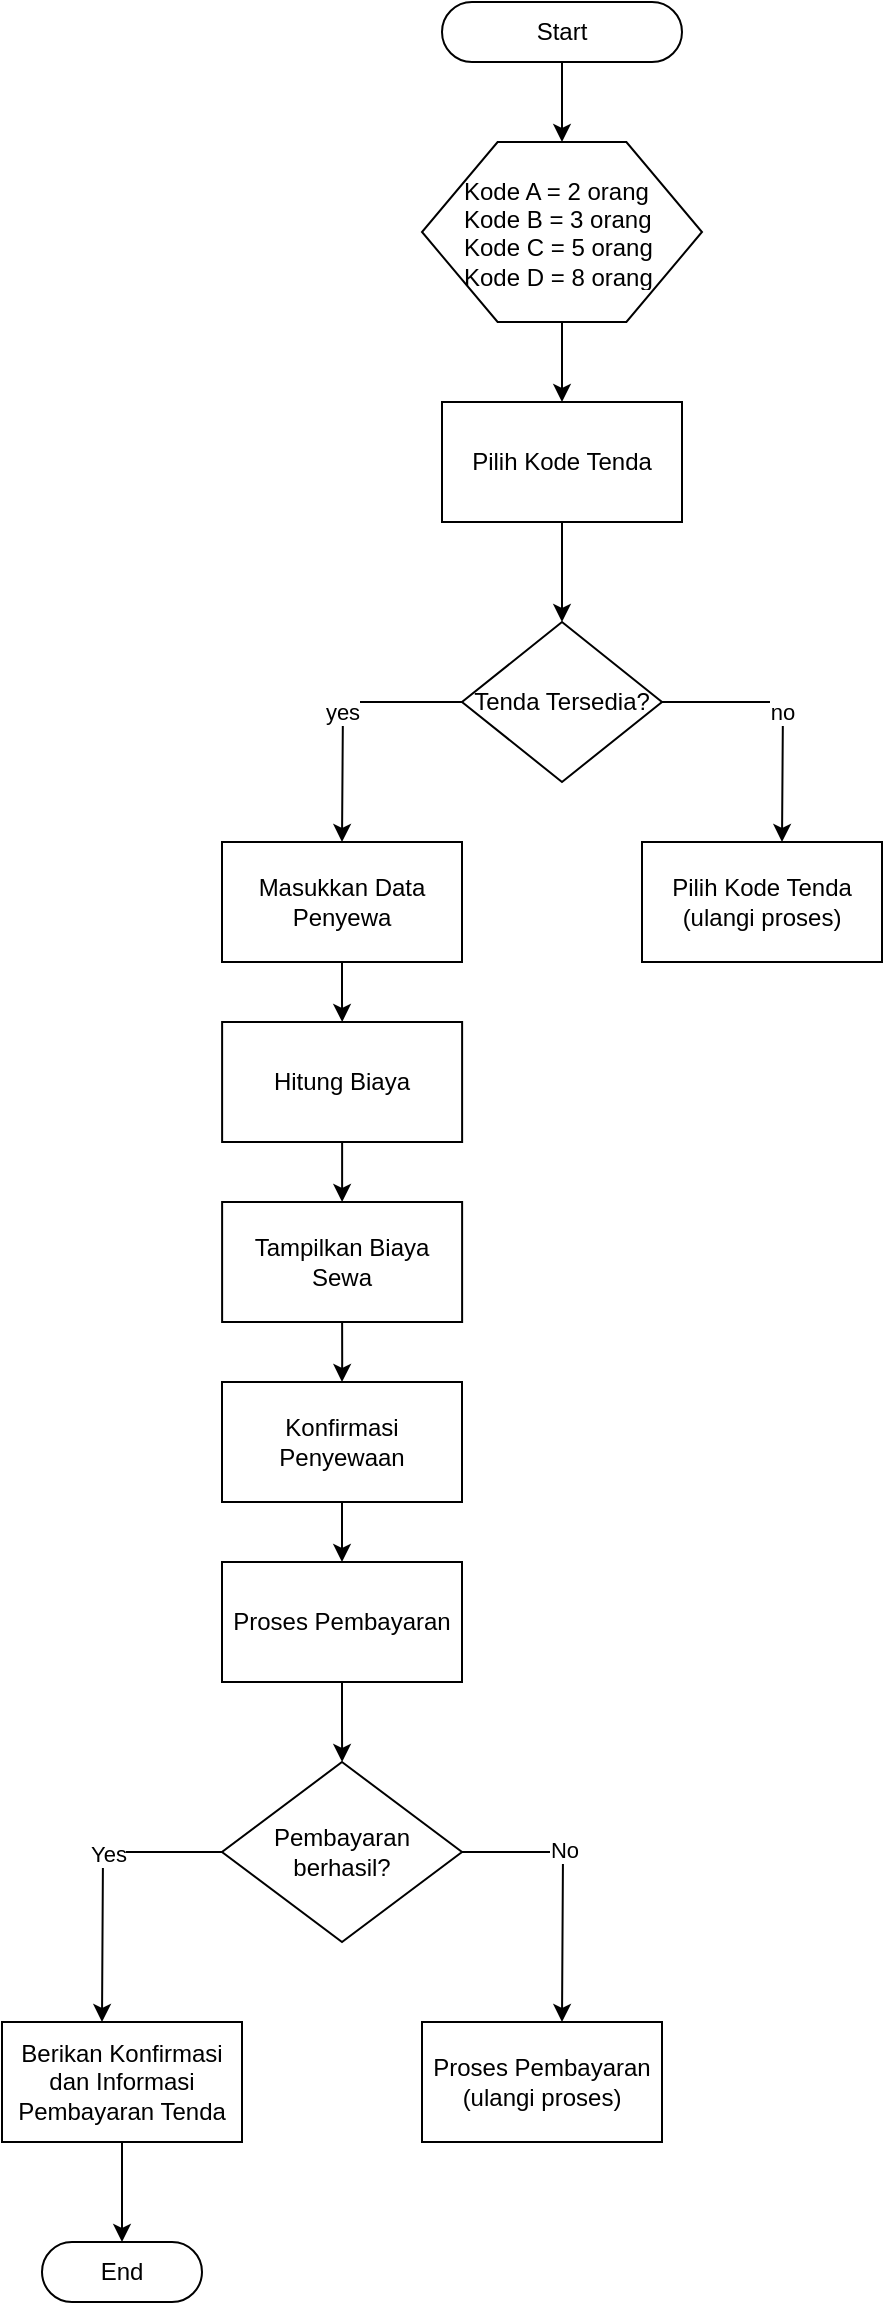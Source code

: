 <mxfile version="24.6.1" type="github">
  <diagram name="Page-1" id="edf60f1a-56cd-e834-aa8a-f176f3a09ee4">
    <mxGraphModel dx="2027" dy="579" grid="1" gridSize="10" guides="1" tooltips="1" connect="1" arrows="1" fold="1" page="1" pageScale="1" pageWidth="1100" pageHeight="850" background="none" math="0" shadow="0">
      <root>
        <mxCell id="0" />
        <mxCell id="1" parent="0" />
        <mxCell id="3Dvt1M0W_FzMuvrTinT6-31" style="edgeStyle=orthogonalEdgeStyle;rounded=0;orthogonalLoop=1;jettySize=auto;html=1;exitX=0.5;exitY=1;exitDx=0;exitDy=0;entryX=0.5;entryY=0;entryDx=0;entryDy=0;" edge="1" parent="1" source="3Dvt1M0W_FzMuvrTinT6-3" target="3Dvt1M0W_FzMuvrTinT6-30">
          <mxGeometry relative="1" as="geometry" />
        </mxCell>
        <mxCell id="3Dvt1M0W_FzMuvrTinT6-3" value="" style="verticalLabelPosition=bottom;verticalAlign=top;html=1;shape=hexagon;perimeter=hexagonPerimeter2;arcSize=6;size=0.27;" vertex="1" parent="1">
          <mxGeometry x="180" y="290" width="140" height="90" as="geometry" />
        </mxCell>
        <mxCell id="3Dvt1M0W_FzMuvrTinT6-7" value="Kode A = 2 orang&lt;div&gt;Kode B = 3 orang&lt;/div&gt;&lt;div&gt;Kode C = 5&lt;span style=&quot;background-color: initial;&quot;&gt;&amp;nbsp;orang&lt;/span&gt;&lt;/div&gt;&lt;div&gt;Kode D = 8 orang&lt;/div&gt;" style="text;strokeColor=none;fillColor=none;align=left;verticalAlign=middle;spacingLeft=4;spacingRight=4;overflow=hidden;points=[[0,0.5],[1,0.5]];portConstraint=eastwest;rotatable=0;whiteSpace=wrap;html=1;" vertex="1" parent="1">
          <mxGeometry x="195" y="305" width="110" height="60" as="geometry" />
        </mxCell>
        <mxCell id="3Dvt1M0W_FzMuvrTinT6-15" style="edgeStyle=orthogonalEdgeStyle;rounded=0;orthogonalLoop=1;jettySize=auto;html=1;exitX=0.5;exitY=1;exitDx=0;exitDy=0;" edge="1" parent="1">
          <mxGeometry relative="1" as="geometry">
            <mxPoint x="249.471" y="470.412" as="targetPoint" />
            <mxPoint x="250" y="470" as="sourcePoint" />
          </mxGeometry>
        </mxCell>
        <mxCell id="3Dvt1M0W_FzMuvrTinT6-25" value="no" style="edgeStyle=orthogonalEdgeStyle;rounded=0;orthogonalLoop=1;jettySize=auto;html=1;exitX=1;exitY=0.5;exitDx=0;exitDy=0;" edge="1" parent="1" source="3Dvt1M0W_FzMuvrTinT6-24">
          <mxGeometry relative="1" as="geometry">
            <mxPoint x="360" y="640" as="targetPoint" />
          </mxGeometry>
        </mxCell>
        <mxCell id="3Dvt1M0W_FzMuvrTinT6-26" value="yes" style="edgeStyle=orthogonalEdgeStyle;rounded=0;orthogonalLoop=1;jettySize=auto;html=1;exitX=0;exitY=0.5;exitDx=0;exitDy=0;" edge="1" parent="1" source="3Dvt1M0W_FzMuvrTinT6-24">
          <mxGeometry relative="1" as="geometry">
            <mxPoint x="140" y="640.0" as="targetPoint" />
          </mxGeometry>
        </mxCell>
        <mxCell id="3Dvt1M0W_FzMuvrTinT6-24" value="Tenda Tersedia?" style="shape=rhombus;html=1;dashed=0;whiteSpace=wrap;perimeter=rhombusPerimeter;" vertex="1" parent="1">
          <mxGeometry x="200" y="530" width="100" height="80" as="geometry" />
        </mxCell>
        <mxCell id="3Dvt1M0W_FzMuvrTinT6-34" style="edgeStyle=orthogonalEdgeStyle;rounded=0;orthogonalLoop=1;jettySize=auto;html=1;exitX=0.5;exitY=1;exitDx=0;exitDy=0;" edge="1" parent="1" source="3Dvt1M0W_FzMuvrTinT6-29" target="3Dvt1M0W_FzMuvrTinT6-35">
          <mxGeometry relative="1" as="geometry">
            <mxPoint x="140.059" y="760.0" as="targetPoint" />
          </mxGeometry>
        </mxCell>
        <mxCell id="3Dvt1M0W_FzMuvrTinT6-29" value="Masukkan Data Penyewa" style="rounded=0;whiteSpace=wrap;html=1;" vertex="1" parent="1">
          <mxGeometry x="80" y="640" width="120" height="60" as="geometry" />
        </mxCell>
        <mxCell id="3Dvt1M0W_FzMuvrTinT6-32" style="edgeStyle=orthogonalEdgeStyle;rounded=0;orthogonalLoop=1;jettySize=auto;html=1;exitX=0.5;exitY=1;exitDx=0;exitDy=0;entryX=0.5;entryY=0;entryDx=0;entryDy=0;" edge="1" parent="1" source="3Dvt1M0W_FzMuvrTinT6-30" target="3Dvt1M0W_FzMuvrTinT6-24">
          <mxGeometry relative="1" as="geometry" />
        </mxCell>
        <mxCell id="3Dvt1M0W_FzMuvrTinT6-30" value="Pilih Kode Tenda" style="rounded=0;whiteSpace=wrap;html=1;" vertex="1" parent="1">
          <mxGeometry x="190" y="420" width="120" height="60" as="geometry" />
        </mxCell>
        <mxCell id="3Dvt1M0W_FzMuvrTinT6-33" value="Pilih Kode Tenda (ulangi proses)" style="rounded=0;whiteSpace=wrap;html=1;" vertex="1" parent="1">
          <mxGeometry x="290" y="640" width="120" height="60" as="geometry" />
        </mxCell>
        <mxCell id="3Dvt1M0W_FzMuvrTinT6-38" style="edgeStyle=orthogonalEdgeStyle;rounded=0;orthogonalLoop=1;jettySize=auto;html=1;exitX=0.5;exitY=1;exitDx=0;exitDy=0;" edge="1" parent="1" source="3Dvt1M0W_FzMuvrTinT6-35">
          <mxGeometry relative="1" as="geometry">
            <mxPoint x="140.059" y="820.0" as="targetPoint" />
          </mxGeometry>
        </mxCell>
        <mxCell id="3Dvt1M0W_FzMuvrTinT6-35" value="Hitung Biaya" style="rounded=0;whiteSpace=wrap;html=1;" vertex="1" parent="1">
          <mxGeometry x="80.059" y="730.0" width="120" height="60" as="geometry" />
        </mxCell>
        <mxCell id="3Dvt1M0W_FzMuvrTinT6-40" style="edgeStyle=orthogonalEdgeStyle;rounded=0;orthogonalLoop=1;jettySize=auto;html=1;exitX=0.5;exitY=1;exitDx=0;exitDy=0;" edge="1" parent="1" source="3Dvt1M0W_FzMuvrTinT6-39" target="3Dvt1M0W_FzMuvrTinT6-41">
          <mxGeometry relative="1" as="geometry">
            <mxPoint x="140.059" y="910.0" as="targetPoint" />
          </mxGeometry>
        </mxCell>
        <mxCell id="3Dvt1M0W_FzMuvrTinT6-39" value="Tampilkan Biaya Sewa" style="rounded=0;whiteSpace=wrap;html=1;" vertex="1" parent="1">
          <mxGeometry x="80.06" y="820" width="120" height="60" as="geometry" />
        </mxCell>
        <mxCell id="3Dvt1M0W_FzMuvrTinT6-43" value="" style="edgeStyle=orthogonalEdgeStyle;rounded=0;orthogonalLoop=1;jettySize=auto;html=1;" edge="1" parent="1" source="3Dvt1M0W_FzMuvrTinT6-41" target="3Dvt1M0W_FzMuvrTinT6-42">
          <mxGeometry relative="1" as="geometry" />
        </mxCell>
        <mxCell id="3Dvt1M0W_FzMuvrTinT6-41" value="Konfirmasi Penyewaan" style="rounded=0;whiteSpace=wrap;html=1;" vertex="1" parent="1">
          <mxGeometry x="79.999" y="910.0" width="120" height="60" as="geometry" />
        </mxCell>
        <mxCell id="3Dvt1M0W_FzMuvrTinT6-48" style="edgeStyle=orthogonalEdgeStyle;rounded=0;orthogonalLoop=1;jettySize=auto;html=1;exitX=0.5;exitY=1;exitDx=0;exitDy=0;" edge="1" parent="1" source="3Dvt1M0W_FzMuvrTinT6-42">
          <mxGeometry relative="1" as="geometry">
            <mxPoint x="140.059" y="1100.0" as="targetPoint" />
          </mxGeometry>
        </mxCell>
        <mxCell id="3Dvt1M0W_FzMuvrTinT6-42" value="Proses Pembayaran" style="rounded=0;whiteSpace=wrap;html=1;" vertex="1" parent="1">
          <mxGeometry x="79.999" y="1000.0" width="120" height="60" as="geometry" />
        </mxCell>
        <mxCell id="3Dvt1M0W_FzMuvrTinT6-49" style="edgeStyle=orthogonalEdgeStyle;rounded=0;orthogonalLoop=1;jettySize=auto;html=1;exitX=1;exitY=0.5;exitDx=0;exitDy=0;" edge="1" parent="1" source="3Dvt1M0W_FzMuvrTinT6-47">
          <mxGeometry relative="1" as="geometry">
            <mxPoint x="250" y="1230" as="targetPoint" />
          </mxGeometry>
        </mxCell>
        <mxCell id="3Dvt1M0W_FzMuvrTinT6-53" value="No" style="edgeLabel;html=1;align=center;verticalAlign=middle;resizable=0;points=[];" vertex="1" connectable="0" parent="3Dvt1M0W_FzMuvrTinT6-49">
          <mxGeometry x="-0.254" relative="1" as="geometry">
            <mxPoint y="-1" as="offset" />
          </mxGeometry>
        </mxCell>
        <mxCell id="3Dvt1M0W_FzMuvrTinT6-51" style="edgeStyle=orthogonalEdgeStyle;rounded=0;orthogonalLoop=1;jettySize=auto;html=1;exitX=0;exitY=0.5;exitDx=0;exitDy=0;" edge="1" parent="1" source="3Dvt1M0W_FzMuvrTinT6-47">
          <mxGeometry relative="1" as="geometry">
            <mxPoint x="20" y="1230" as="targetPoint" />
          </mxGeometry>
        </mxCell>
        <mxCell id="3Dvt1M0W_FzMuvrTinT6-52" value="Yes" style="edgeLabel;html=1;align=center;verticalAlign=middle;resizable=0;points=[];" vertex="1" connectable="0" parent="3Dvt1M0W_FzMuvrTinT6-51">
          <mxGeometry x="-0.203" y="1" relative="1" as="geometry">
            <mxPoint as="offset" />
          </mxGeometry>
        </mxCell>
        <mxCell id="3Dvt1M0W_FzMuvrTinT6-47" value="Pembayaran berhasil?" style="rhombus;whiteSpace=wrap;html=1;" vertex="1" parent="1">
          <mxGeometry x="80" y="1100" width="120" height="90" as="geometry" />
        </mxCell>
        <mxCell id="3Dvt1M0W_FzMuvrTinT6-54" value="Proses Pembayaran (ulangi proses)" style="rounded=0;whiteSpace=wrap;html=1;" vertex="1" parent="1">
          <mxGeometry x="180" y="1230" width="120" height="60" as="geometry" />
        </mxCell>
        <mxCell id="3Dvt1M0W_FzMuvrTinT6-58" style="edgeStyle=orthogonalEdgeStyle;rounded=0;orthogonalLoop=1;jettySize=auto;html=1;exitX=0.5;exitY=1;exitDx=0;exitDy=0;" edge="1" parent="1" source="3Dvt1M0W_FzMuvrTinT6-55" target="3Dvt1M0W_FzMuvrTinT6-59">
          <mxGeometry relative="1" as="geometry">
            <mxPoint x="140" y="1330" as="targetPoint" />
          </mxGeometry>
        </mxCell>
        <mxCell id="3Dvt1M0W_FzMuvrTinT6-55" value="Berikan Konfirmasi dan Informasi Pembayaran Tenda" style="rounded=0;whiteSpace=wrap;html=1;" vertex="1" parent="1">
          <mxGeometry x="-30" y="1230" width="120" height="60" as="geometry" />
        </mxCell>
        <mxCell id="3Dvt1M0W_FzMuvrTinT6-57" style="edgeStyle=orthogonalEdgeStyle;rounded=0;orthogonalLoop=1;jettySize=auto;html=1;exitX=0.5;exitY=0.5;exitDx=0;exitDy=15;exitPerimeter=0;entryX=0.5;entryY=0;entryDx=0;entryDy=0;" edge="1" parent="1" source="3Dvt1M0W_FzMuvrTinT6-1" target="3Dvt1M0W_FzMuvrTinT6-3">
          <mxGeometry relative="1" as="geometry" />
        </mxCell>
        <mxCell id="3Dvt1M0W_FzMuvrTinT6-1" value="Start" style="html=1;dashed=0;whiteSpace=wrap;shape=mxgraph.dfd.start" vertex="1" parent="1">
          <mxGeometry x="190" y="220" width="120" height="30" as="geometry" />
        </mxCell>
        <mxCell id="3Dvt1M0W_FzMuvrTinT6-59" value="End" style="html=1;dashed=0;whiteSpace=wrap;shape=mxgraph.dfd.start" vertex="1" parent="1">
          <mxGeometry x="-10" y="1340" width="80" height="30" as="geometry" />
        </mxCell>
      </root>
    </mxGraphModel>
  </diagram>
</mxfile>
